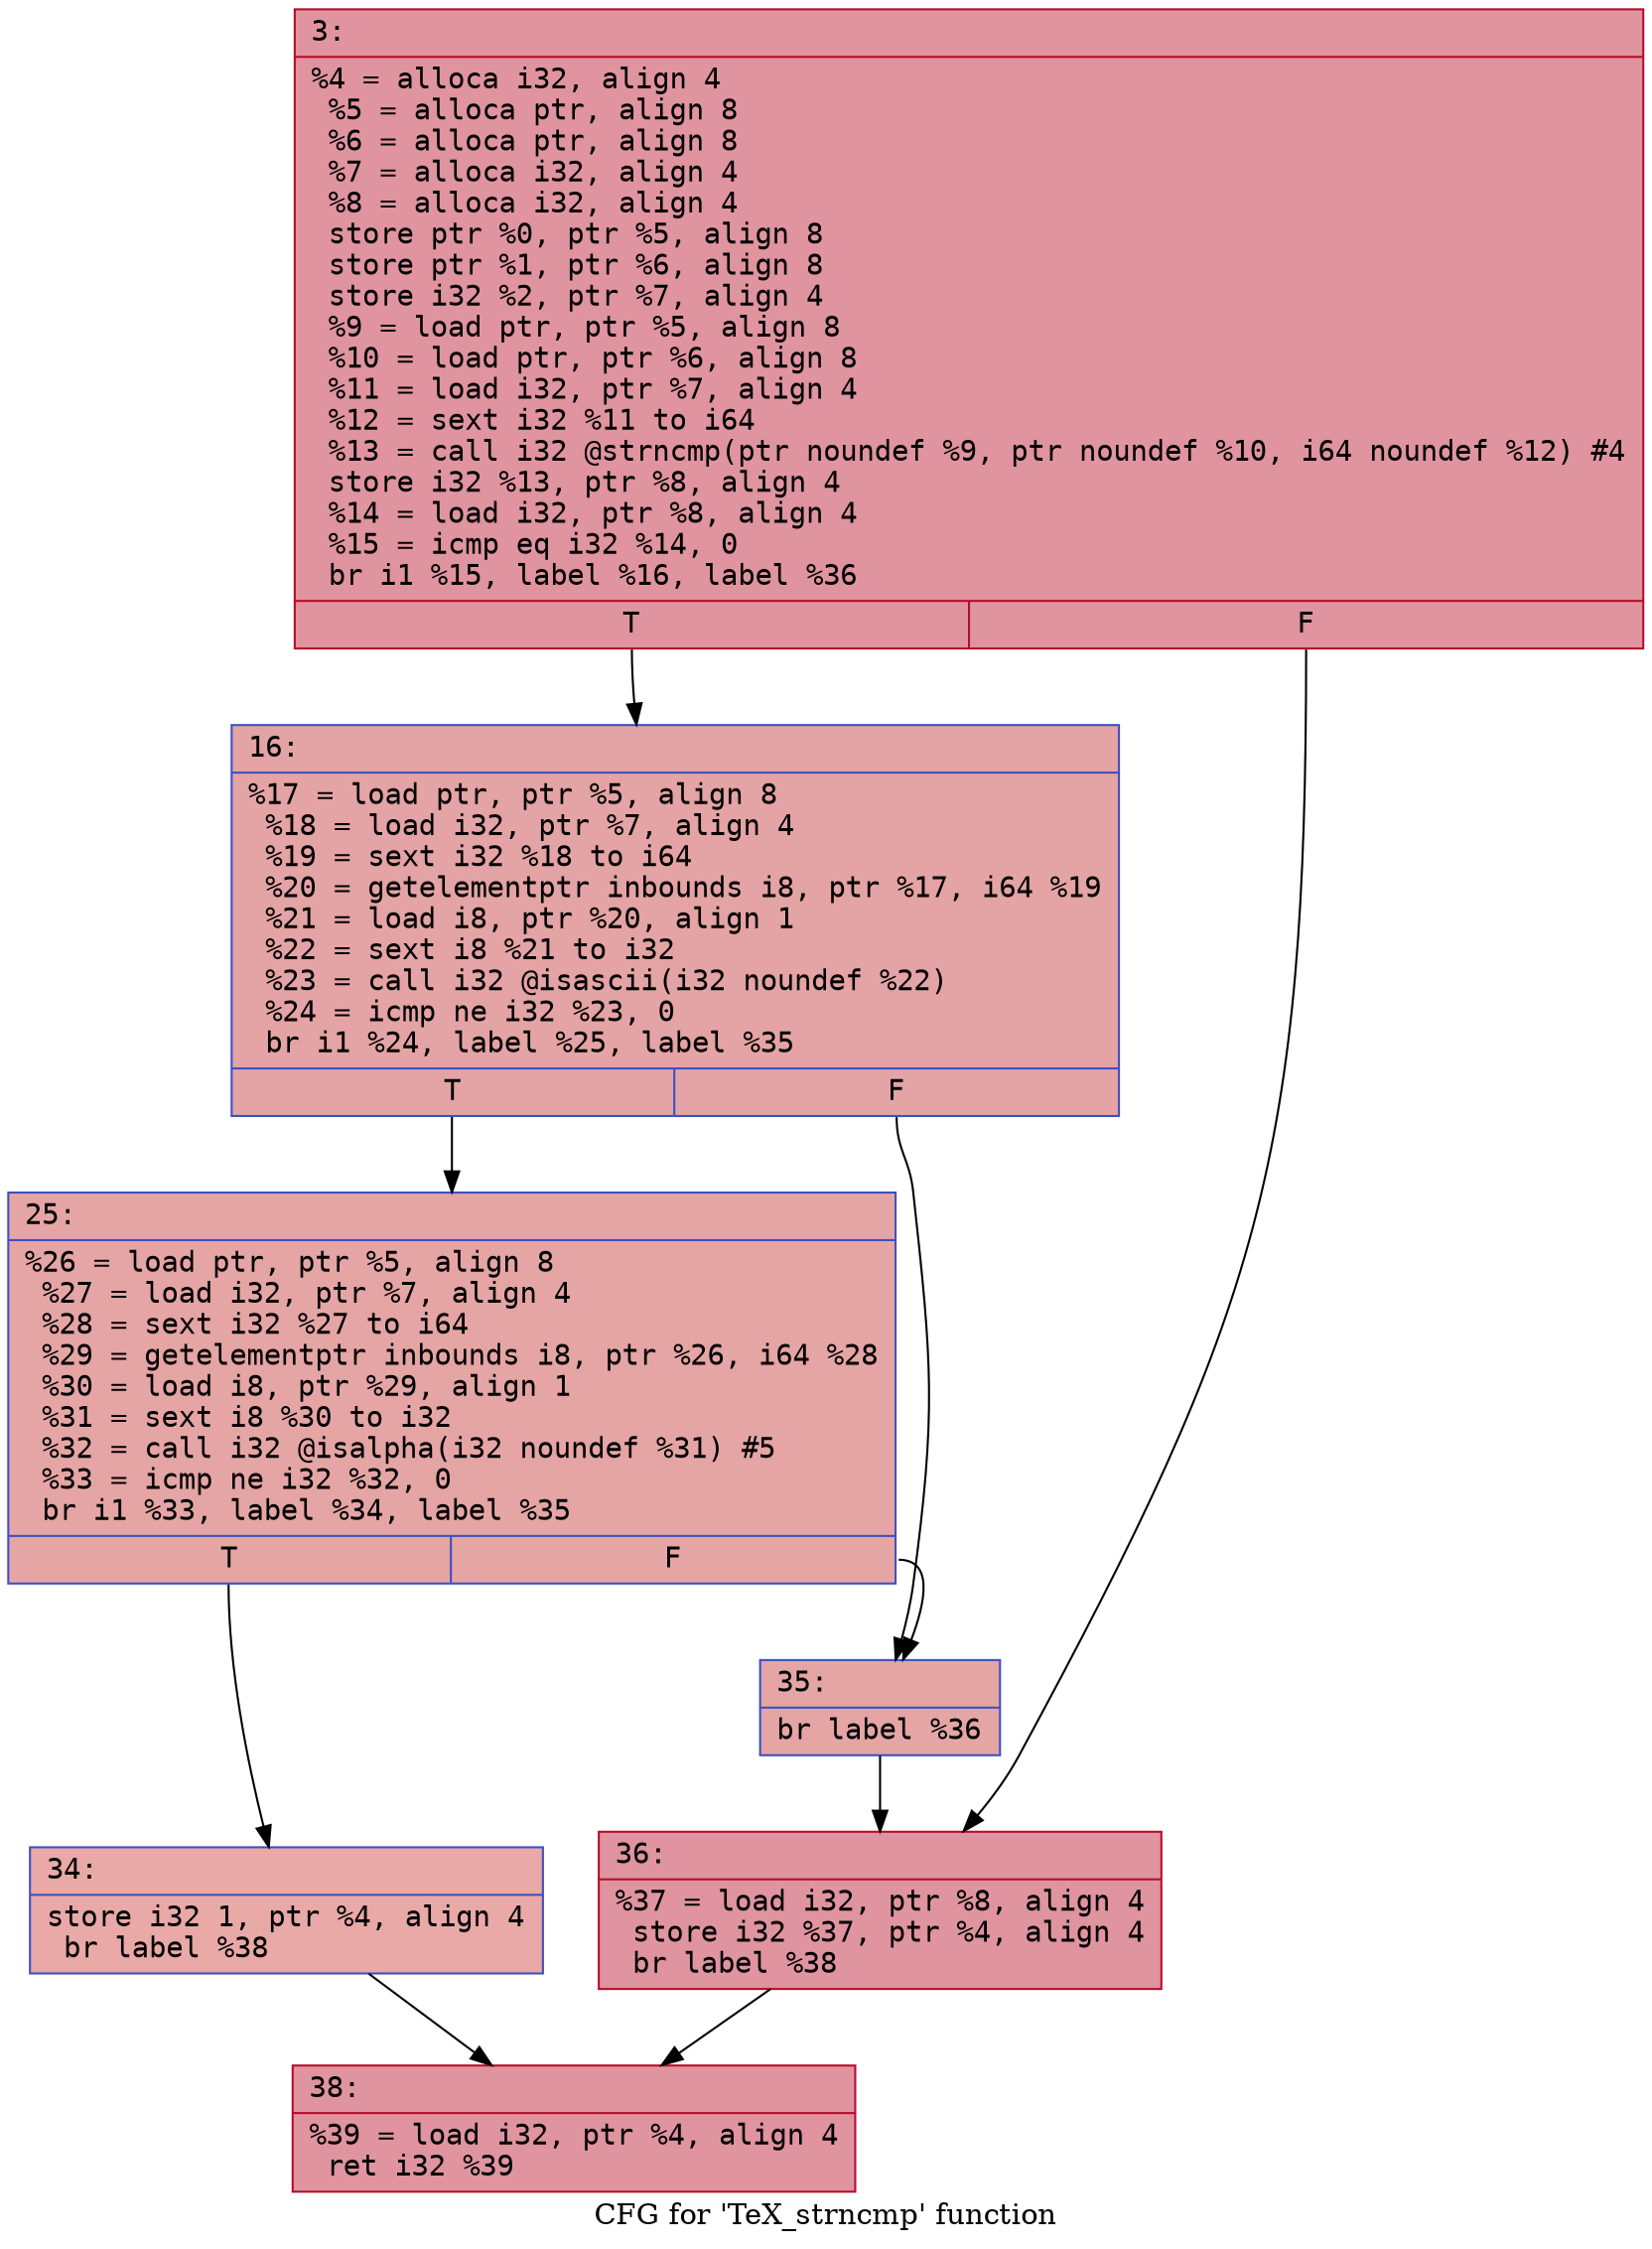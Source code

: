 digraph "CFG for 'TeX_strncmp' function" {
	label="CFG for 'TeX_strncmp' function";

	Node0x600001984370 [shape=record,color="#b70d28ff", style=filled, fillcolor="#b70d2870" fontname="Courier",label="{3:\l|  %4 = alloca i32, align 4\l  %5 = alloca ptr, align 8\l  %6 = alloca ptr, align 8\l  %7 = alloca i32, align 4\l  %8 = alloca i32, align 4\l  store ptr %0, ptr %5, align 8\l  store ptr %1, ptr %6, align 8\l  store i32 %2, ptr %7, align 4\l  %9 = load ptr, ptr %5, align 8\l  %10 = load ptr, ptr %6, align 8\l  %11 = load i32, ptr %7, align 4\l  %12 = sext i32 %11 to i64\l  %13 = call i32 @strncmp(ptr noundef %9, ptr noundef %10, i64 noundef %12) #4\l  store i32 %13, ptr %8, align 4\l  %14 = load i32, ptr %8, align 4\l  %15 = icmp eq i32 %14, 0\l  br i1 %15, label %16, label %36\l|{<s0>T|<s1>F}}"];
	Node0x600001984370:s0 -> Node0x6000019843c0[tooltip="3 -> 16\nProbability 37.50%" ];
	Node0x600001984370:s1 -> Node0x600001984500[tooltip="3 -> 36\nProbability 62.50%" ];
	Node0x6000019843c0 [shape=record,color="#3d50c3ff", style=filled, fillcolor="#c32e3170" fontname="Courier",label="{16:\l|  %17 = load ptr, ptr %5, align 8\l  %18 = load i32, ptr %7, align 4\l  %19 = sext i32 %18 to i64\l  %20 = getelementptr inbounds i8, ptr %17, i64 %19\l  %21 = load i8, ptr %20, align 1\l  %22 = sext i8 %21 to i32\l  %23 = call i32 @isascii(i32 noundef %22)\l  %24 = icmp ne i32 %23, 0\l  br i1 %24, label %25, label %35\l|{<s0>T|<s1>F}}"];
	Node0x6000019843c0:s0 -> Node0x600001984410[tooltip="16 -> 25\nProbability 62.50%" ];
	Node0x6000019843c0:s1 -> Node0x6000019844b0[tooltip="16 -> 35\nProbability 37.50%" ];
	Node0x600001984410 [shape=record,color="#3d50c3ff", style=filled, fillcolor="#c5333470" fontname="Courier",label="{25:\l|  %26 = load ptr, ptr %5, align 8\l  %27 = load i32, ptr %7, align 4\l  %28 = sext i32 %27 to i64\l  %29 = getelementptr inbounds i8, ptr %26, i64 %28\l  %30 = load i8, ptr %29, align 1\l  %31 = sext i8 %30 to i32\l  %32 = call i32 @isalpha(i32 noundef %31) #5\l  %33 = icmp ne i32 %32, 0\l  br i1 %33, label %34, label %35\l|{<s0>T|<s1>F}}"];
	Node0x600001984410:s0 -> Node0x600001984460[tooltip="25 -> 34\nProbability 62.50%" ];
	Node0x600001984410:s1 -> Node0x6000019844b0[tooltip="25 -> 35\nProbability 37.50%" ];
	Node0x600001984460 [shape=record,color="#3d50c3ff", style=filled, fillcolor="#ca3b3770" fontname="Courier",label="{34:\l|  store i32 1, ptr %4, align 4\l  br label %38\l}"];
	Node0x600001984460 -> Node0x600001984550[tooltip="34 -> 38\nProbability 100.00%" ];
	Node0x6000019844b0 [shape=record,color="#3d50c3ff", style=filled, fillcolor="#c5333470" fontname="Courier",label="{35:\l|  br label %36\l}"];
	Node0x6000019844b0 -> Node0x600001984500[tooltip="35 -> 36\nProbability 100.00%" ];
	Node0x600001984500 [shape=record,color="#b70d28ff", style=filled, fillcolor="#b70d2870" fontname="Courier",label="{36:\l|  %37 = load i32, ptr %8, align 4\l  store i32 %37, ptr %4, align 4\l  br label %38\l}"];
	Node0x600001984500 -> Node0x600001984550[tooltip="36 -> 38\nProbability 100.00%" ];
	Node0x600001984550 [shape=record,color="#b70d28ff", style=filled, fillcolor="#b70d2870" fontname="Courier",label="{38:\l|  %39 = load i32, ptr %4, align 4\l  ret i32 %39\l}"];
}
